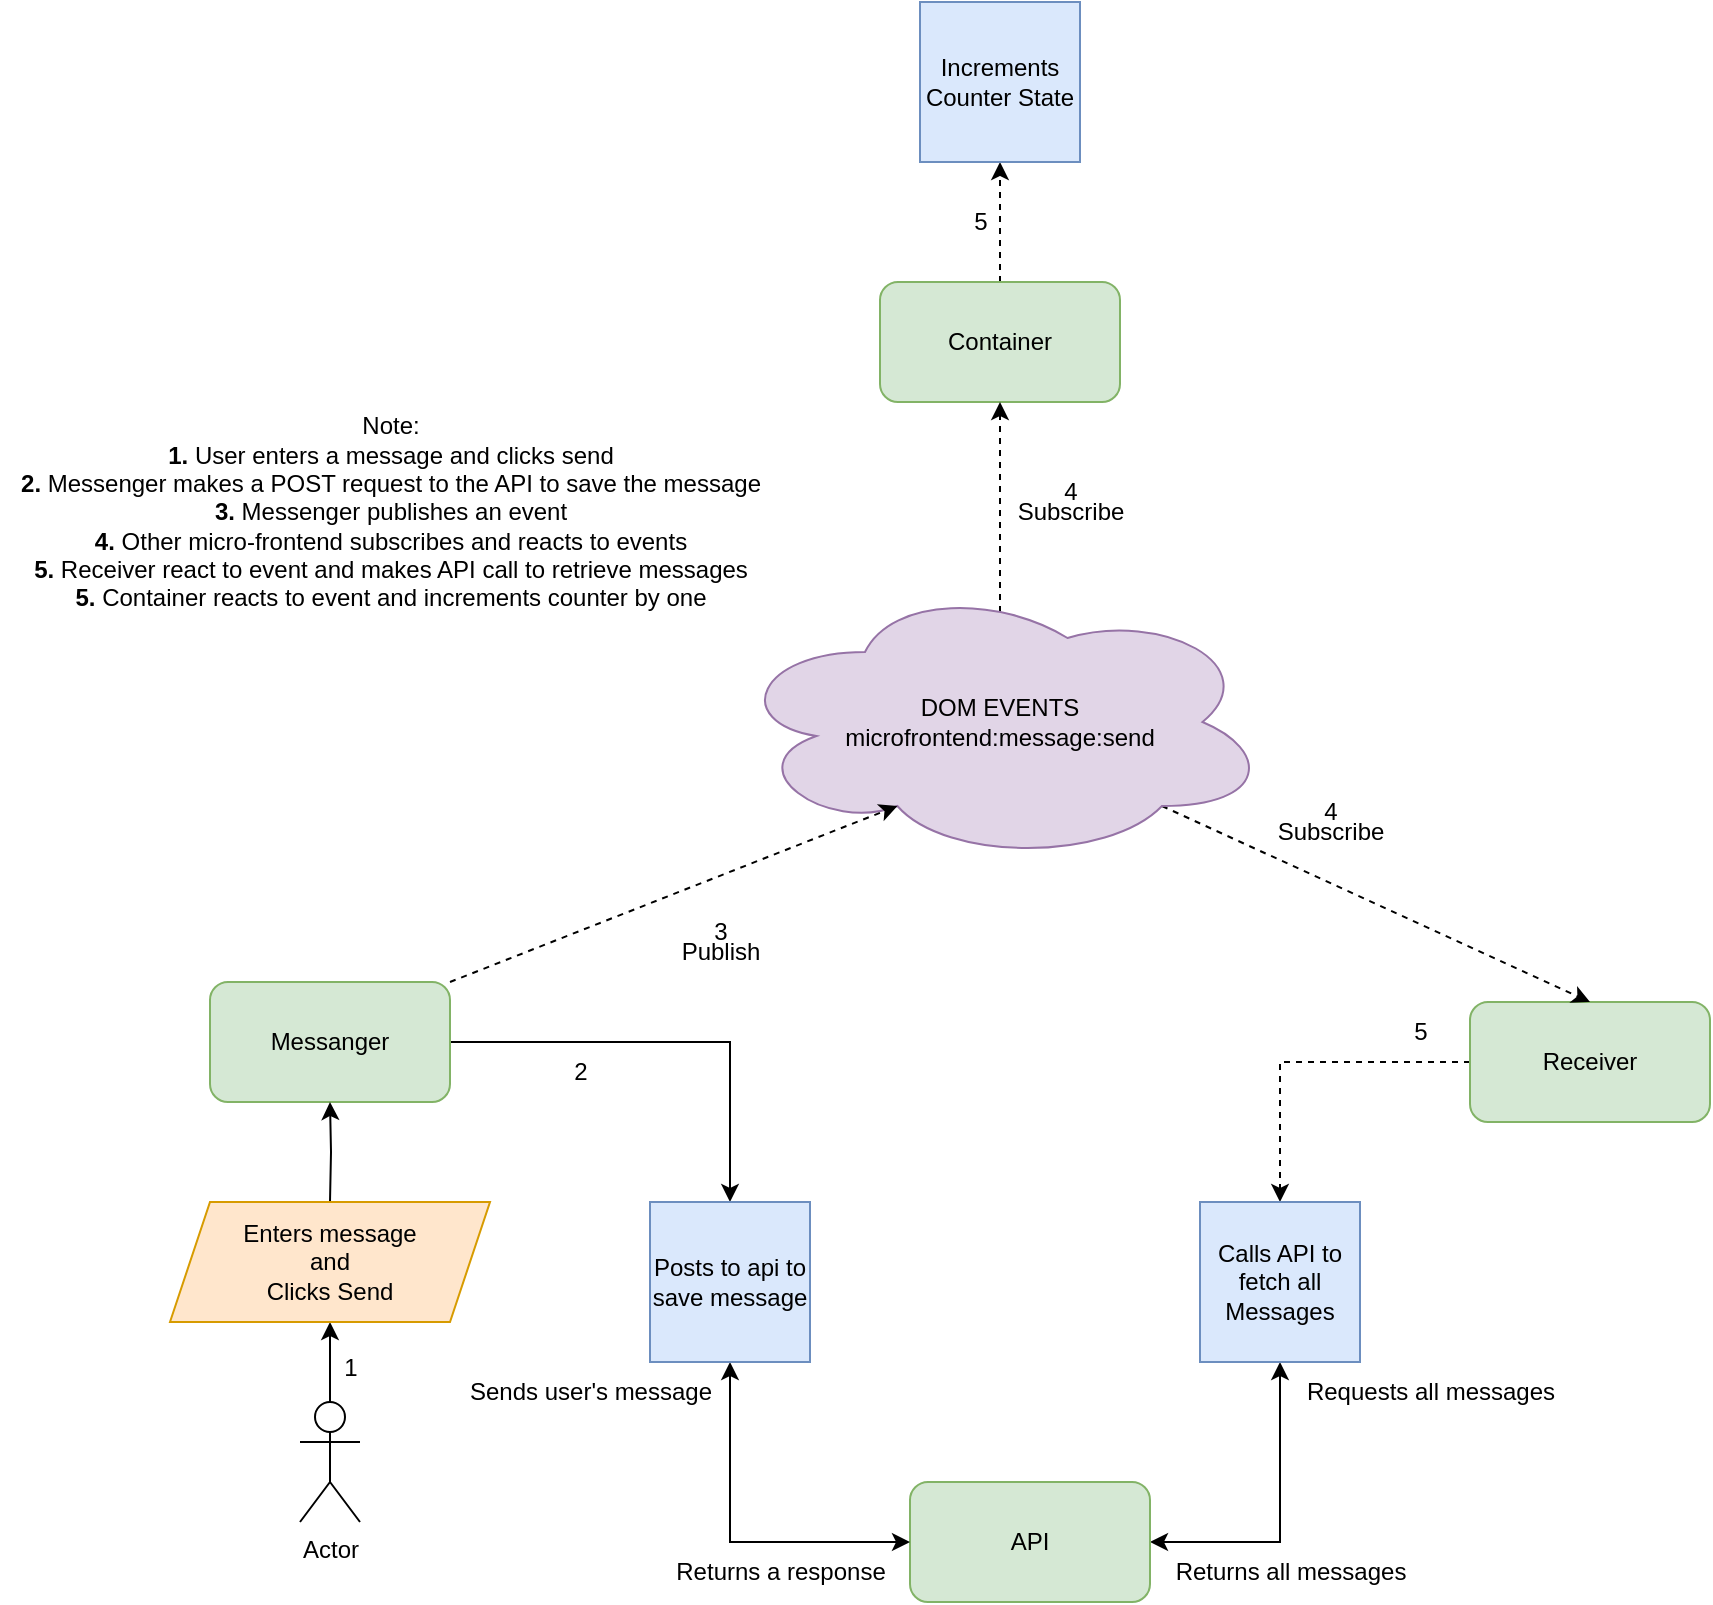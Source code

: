 <mxfile version="24.6.2" type="device">
  <diagram name="Page-1" id="4kpvasG-hDAIgJTeGMHD">
    <mxGraphModel dx="1664" dy="1579" grid="1" gridSize="10" guides="1" tooltips="1" connect="1" arrows="1" fold="1" page="1" pageScale="1" pageWidth="850" pageHeight="1100" math="0" shadow="0">
      <root>
        <mxCell id="0" />
        <mxCell id="1" parent="0" />
        <mxCell id="bcy3Wl-tqxTMZa11CifP-24" style="edgeStyle=orthogonalEdgeStyle;rounded=0;orthogonalLoop=1;jettySize=auto;html=1;entryX=0.5;entryY=1;entryDx=0;entryDy=0;dashed=1;" edge="1" parent="1" source="bcy3Wl-tqxTMZa11CifP-1" target="bcy3Wl-tqxTMZa11CifP-23">
          <mxGeometry relative="1" as="geometry" />
        </mxCell>
        <mxCell id="bcy3Wl-tqxTMZa11CifP-1" value="Container" style="rounded=1;whiteSpace=wrap;html=1;fillColor=#d5e8d4;strokeColor=#82b366;" vertex="1" parent="1">
          <mxGeometry x="225" y="280" width="120" height="60" as="geometry" />
        </mxCell>
        <mxCell id="bcy3Wl-tqxTMZa11CifP-34" style="edgeStyle=orthogonalEdgeStyle;rounded=0;orthogonalLoop=1;jettySize=auto;html=1;entryX=0.5;entryY=0;entryDx=0;entryDy=0;" edge="1" parent="1" source="bcy3Wl-tqxTMZa11CifP-2" target="bcy3Wl-tqxTMZa11CifP-33">
          <mxGeometry relative="1" as="geometry" />
        </mxCell>
        <mxCell id="bcy3Wl-tqxTMZa11CifP-2" value="Messanger" style="rounded=1;whiteSpace=wrap;html=1;fillColor=#d5e8d4;strokeColor=#82b366;" vertex="1" parent="1">
          <mxGeometry x="-110" y="630" width="120" height="60" as="geometry" />
        </mxCell>
        <mxCell id="bcy3Wl-tqxTMZa11CifP-22" style="edgeStyle=orthogonalEdgeStyle;rounded=0;orthogonalLoop=1;jettySize=auto;html=1;entryX=0.5;entryY=0;entryDx=0;entryDy=0;dashed=1;" edge="1" parent="1" source="bcy3Wl-tqxTMZa11CifP-3" target="bcy3Wl-tqxTMZa11CifP-21">
          <mxGeometry relative="1" as="geometry" />
        </mxCell>
        <mxCell id="bcy3Wl-tqxTMZa11CifP-3" value="Receiver" style="rounded=1;whiteSpace=wrap;html=1;fillColor=#d5e8d4;strokeColor=#82b366;" vertex="1" parent="1">
          <mxGeometry x="520" y="640" width="120" height="60" as="geometry" />
        </mxCell>
        <mxCell id="bcy3Wl-tqxTMZa11CifP-7" style="rounded=0;orthogonalLoop=1;jettySize=auto;html=1;exitX=0.8;exitY=0.8;exitDx=0;exitDy=0;exitPerimeter=0;entryX=0.5;entryY=0;entryDx=0;entryDy=0;dashed=1;" edge="1" parent="1" source="bcy3Wl-tqxTMZa11CifP-4" target="bcy3Wl-tqxTMZa11CifP-3">
          <mxGeometry relative="1" as="geometry" />
        </mxCell>
        <mxCell id="bcy3Wl-tqxTMZa11CifP-8" style="rounded=0;orthogonalLoop=1;jettySize=auto;html=1;exitX=0.5;exitY=0.107;exitDx=0;exitDy=0;exitPerimeter=0;entryX=0.5;entryY=1;entryDx=0;entryDy=0;dashed=1;" edge="1" parent="1" source="bcy3Wl-tqxTMZa11CifP-4" target="bcy3Wl-tqxTMZa11CifP-1">
          <mxGeometry relative="1" as="geometry" />
        </mxCell>
        <mxCell id="bcy3Wl-tqxTMZa11CifP-4" value="DOM EVENTS&lt;br&gt;microfrontend:message:send" style="ellipse;shape=cloud;whiteSpace=wrap;html=1;fillColor=#e1d5e7;strokeColor=#9673a6;" vertex="1" parent="1">
          <mxGeometry x="150" y="430" width="270" height="140" as="geometry" />
        </mxCell>
        <mxCell id="bcy3Wl-tqxTMZa11CifP-5" style="rounded=0;orthogonalLoop=1;jettySize=auto;html=1;exitX=1;exitY=0;exitDx=0;exitDy=0;entryX=0.31;entryY=0.8;entryDx=0;entryDy=0;entryPerimeter=0;dashed=1;" edge="1" parent="1" source="bcy3Wl-tqxTMZa11CifP-2" target="bcy3Wl-tqxTMZa11CifP-4">
          <mxGeometry relative="1" as="geometry" />
        </mxCell>
        <mxCell id="bcy3Wl-tqxTMZa11CifP-6" value="Publish" style="text;html=1;align=center;verticalAlign=middle;resizable=0;points=[];autosize=1;strokeColor=none;fillColor=none;" vertex="1" parent="1">
          <mxGeometry x="115" y="600" width="60" height="30" as="geometry" />
        </mxCell>
        <mxCell id="bcy3Wl-tqxTMZa11CifP-9" value="Subscribe" style="text;html=1;align=center;verticalAlign=middle;resizable=0;points=[];autosize=1;strokeColor=none;fillColor=none;" vertex="1" parent="1">
          <mxGeometry x="280" y="380" width="80" height="30" as="geometry" />
        </mxCell>
        <mxCell id="bcy3Wl-tqxTMZa11CifP-10" value="Subscribe" style="text;html=1;align=center;verticalAlign=middle;resizable=0;points=[];autosize=1;strokeColor=none;fillColor=none;" vertex="1" parent="1">
          <mxGeometry x="410" y="540" width="80" height="30" as="geometry" />
        </mxCell>
        <mxCell id="bcy3Wl-tqxTMZa11CifP-13" style="edgeStyle=orthogonalEdgeStyle;rounded=0;orthogonalLoop=1;jettySize=auto;html=1;entryX=0.5;entryY=1;entryDx=0;entryDy=0;" edge="1" parent="1" source="bcy3Wl-tqxTMZa11CifP-11">
          <mxGeometry relative="1" as="geometry">
            <mxPoint x="-50" y="800" as="targetPoint" />
          </mxGeometry>
        </mxCell>
        <mxCell id="bcy3Wl-tqxTMZa11CifP-11" value="Actor" style="shape=umlActor;verticalLabelPosition=bottom;verticalAlign=top;html=1;outlineConnect=0;" vertex="1" parent="1">
          <mxGeometry x="-65" y="840" width="30" height="60" as="geometry" />
        </mxCell>
        <mxCell id="bcy3Wl-tqxTMZa11CifP-14" style="edgeStyle=orthogonalEdgeStyle;rounded=0;orthogonalLoop=1;jettySize=auto;html=1;entryX=0.5;entryY=1;entryDx=0;entryDy=0;" edge="1" parent="1" target="bcy3Wl-tqxTMZa11CifP-2">
          <mxGeometry relative="1" as="geometry">
            <mxPoint x="-50" y="740" as="sourcePoint" />
          </mxGeometry>
        </mxCell>
        <mxCell id="bcy3Wl-tqxTMZa11CifP-12" value="Enters message&lt;br&gt;and&lt;br&gt;Clicks Send" style="shape=parallelogram;perimeter=parallelogramPerimeter;whiteSpace=wrap;html=1;fixedSize=1;fillColor=#ffe6cc;strokeColor=#d79b00;" vertex="1" parent="1">
          <mxGeometry x="-130" y="740" width="160" height="60" as="geometry" />
        </mxCell>
        <mxCell id="bcy3Wl-tqxTMZa11CifP-15" value="1" style="text;html=1;align=center;verticalAlign=middle;resizable=0;points=[];autosize=1;strokeColor=none;fillColor=none;" vertex="1" parent="1">
          <mxGeometry x="-55" y="808" width="30" height="30" as="geometry" />
        </mxCell>
        <mxCell id="bcy3Wl-tqxTMZa11CifP-17" value="3" style="text;html=1;align=center;verticalAlign=middle;resizable=0;points=[];autosize=1;strokeColor=none;fillColor=none;" vertex="1" parent="1">
          <mxGeometry x="130" y="590" width="30" height="30" as="geometry" />
        </mxCell>
        <mxCell id="bcy3Wl-tqxTMZa11CifP-18" value="4" style="text;html=1;align=center;verticalAlign=middle;resizable=0;points=[];autosize=1;strokeColor=none;fillColor=none;" vertex="1" parent="1">
          <mxGeometry x="305" y="370" width="30" height="30" as="geometry" />
        </mxCell>
        <mxCell id="bcy3Wl-tqxTMZa11CifP-19" value="4" style="text;html=1;align=center;verticalAlign=middle;resizable=0;points=[];autosize=1;strokeColor=none;fillColor=none;" vertex="1" parent="1">
          <mxGeometry x="435" y="530" width="30" height="30" as="geometry" />
        </mxCell>
        <mxCell id="bcy3Wl-tqxTMZa11CifP-28" style="edgeStyle=orthogonalEdgeStyle;rounded=0;orthogonalLoop=1;jettySize=auto;html=1;entryX=1;entryY=0.5;entryDx=0;entryDy=0;exitX=0.5;exitY=1;exitDx=0;exitDy=0;startArrow=classic;startFill=1;" edge="1" parent="1" source="bcy3Wl-tqxTMZa11CifP-21" target="bcy3Wl-tqxTMZa11CifP-26">
          <mxGeometry relative="1" as="geometry" />
        </mxCell>
        <mxCell id="bcy3Wl-tqxTMZa11CifP-21" value="Calls API to fetch all Messages" style="whiteSpace=wrap;html=1;aspect=fixed;fillColor=#dae8fc;strokeColor=#6c8ebf;" vertex="1" parent="1">
          <mxGeometry x="385" y="740" width="80" height="80" as="geometry" />
        </mxCell>
        <mxCell id="bcy3Wl-tqxTMZa11CifP-23" value="Increments Counter State" style="whiteSpace=wrap;html=1;aspect=fixed;fillColor=#dae8fc;strokeColor=#6c8ebf;" vertex="1" parent="1">
          <mxGeometry x="245" y="140" width="80" height="80" as="geometry" />
        </mxCell>
        <mxCell id="bcy3Wl-tqxTMZa11CifP-25" value="Note:&lt;div&gt;&lt;b&gt;1.&lt;/b&gt; User enters a message and clicks send&lt;/div&gt;&lt;div&gt;&lt;b&gt;2.&lt;/b&gt; Messenger makes a POST request to the API to save the message&lt;/div&gt;&lt;div&gt;&lt;b&gt;3.&lt;/b&gt; Messenger publishes an event&lt;/div&gt;&lt;div&gt;&lt;b&gt;4.&lt;/b&gt; Other micro-frontend subscribes and reacts to events&lt;/div&gt;&lt;div&gt;&lt;b&gt;5.&lt;/b&gt; Receiver react to event and makes API call to retrieve messages&lt;/div&gt;&lt;div&gt;&lt;b&gt;5.&lt;/b&gt; Container reacts to event and increments counter by one&lt;/div&gt;" style="text;html=1;align=center;verticalAlign=middle;resizable=0;points=[];autosize=1;strokeColor=none;fillColor=none;" vertex="1" parent="1">
          <mxGeometry x="-215" y="340" width="390" height="110" as="geometry" />
        </mxCell>
        <mxCell id="bcy3Wl-tqxTMZa11CifP-26" value="API" style="rounded=1;whiteSpace=wrap;html=1;fillColor=#d5e8d4;strokeColor=#82b366;" vertex="1" parent="1">
          <mxGeometry x="240" y="880" width="120" height="60" as="geometry" />
        </mxCell>
        <mxCell id="bcy3Wl-tqxTMZa11CifP-30" value="Requests all messages" style="text;html=1;align=center;verticalAlign=middle;resizable=0;points=[];autosize=1;strokeColor=none;fillColor=none;" vertex="1" parent="1">
          <mxGeometry x="425" y="820" width="150" height="30" as="geometry" />
        </mxCell>
        <mxCell id="bcy3Wl-tqxTMZa11CifP-32" value="Returns all messages" style="text;html=1;align=center;verticalAlign=middle;resizable=0;points=[];autosize=1;strokeColor=none;fillColor=none;" vertex="1" parent="1">
          <mxGeometry x="360" y="910" width="140" height="30" as="geometry" />
        </mxCell>
        <mxCell id="bcy3Wl-tqxTMZa11CifP-35" style="edgeStyle=orthogonalEdgeStyle;rounded=0;orthogonalLoop=1;jettySize=auto;html=1;entryX=0;entryY=0.5;entryDx=0;entryDy=0;exitX=0.5;exitY=1;exitDx=0;exitDy=0;startArrow=classic;startFill=1;" edge="1" parent="1" source="bcy3Wl-tqxTMZa11CifP-33" target="bcy3Wl-tqxTMZa11CifP-26">
          <mxGeometry relative="1" as="geometry" />
        </mxCell>
        <mxCell id="bcy3Wl-tqxTMZa11CifP-33" value="Posts to api to save message" style="whiteSpace=wrap;html=1;aspect=fixed;fillColor=#dae8fc;strokeColor=#6c8ebf;" vertex="1" parent="1">
          <mxGeometry x="110" y="740" width="80" height="80" as="geometry" />
        </mxCell>
        <mxCell id="bcy3Wl-tqxTMZa11CifP-36" value="2" style="text;html=1;align=center;verticalAlign=middle;resizable=0;points=[];autosize=1;strokeColor=none;fillColor=none;" vertex="1" parent="1">
          <mxGeometry x="60" y="660" width="30" height="30" as="geometry" />
        </mxCell>
        <mxCell id="bcy3Wl-tqxTMZa11CifP-37" value="Sends user&#39;s message" style="text;html=1;align=center;verticalAlign=middle;resizable=0;points=[];autosize=1;strokeColor=none;fillColor=none;" vertex="1" parent="1">
          <mxGeometry x="10" y="820" width="140" height="30" as="geometry" />
        </mxCell>
        <mxCell id="bcy3Wl-tqxTMZa11CifP-38" value="Returns a response" style="text;html=1;align=center;verticalAlign=middle;resizable=0;points=[];autosize=1;strokeColor=none;fillColor=none;" vertex="1" parent="1">
          <mxGeometry x="110" y="910" width="130" height="30" as="geometry" />
        </mxCell>
        <mxCell id="bcy3Wl-tqxTMZa11CifP-39" value="5" style="text;html=1;align=center;verticalAlign=middle;resizable=0;points=[];autosize=1;strokeColor=none;fillColor=none;" vertex="1" parent="1">
          <mxGeometry x="480" y="640" width="30" height="30" as="geometry" />
        </mxCell>
        <mxCell id="bcy3Wl-tqxTMZa11CifP-40" value="5" style="text;html=1;align=center;verticalAlign=middle;resizable=0;points=[];autosize=1;strokeColor=none;fillColor=none;" vertex="1" parent="1">
          <mxGeometry x="260" y="235" width="30" height="30" as="geometry" />
        </mxCell>
      </root>
    </mxGraphModel>
  </diagram>
</mxfile>
